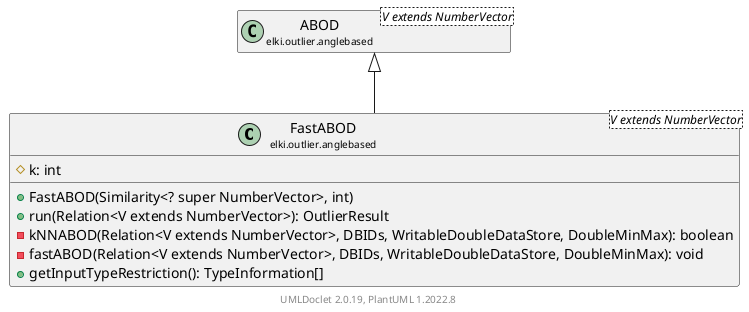 @startuml
    remove .*\.(Instance|Par|Parameterizer|Factory)$
    set namespaceSeparator none
    hide empty fields
    hide empty methods

    class "<size:14>FastABOD\n<size:10>elki.outlier.anglebased" as elki.outlier.anglebased.FastABOD<V extends NumberVector> [[FastABOD.html]] {
        #k: int
        +FastABOD(Similarity<? super NumberVector>, int)
        +run(Relation<V extends NumberVector>): OutlierResult
        -kNNABOD(Relation<V extends NumberVector>, DBIDs, WritableDoubleDataStore, DoubleMinMax): boolean
        -fastABOD(Relation<V extends NumberVector>, DBIDs, WritableDoubleDataStore, DoubleMinMax): void
        +getInputTypeRestriction(): TypeInformation[]
    }

    class "<size:14>ABOD\n<size:10>elki.outlier.anglebased" as elki.outlier.anglebased.ABOD<V extends NumberVector> [[ABOD.html]]
    class "<size:14>FastABOD.Par\n<size:10>elki.outlier.anglebased" as elki.outlier.anglebased.FastABOD.Par<V extends NumberVector> [[FastABOD.Par.html]]

    elki.outlier.anglebased.ABOD <|-- elki.outlier.anglebased.FastABOD
    elki.outlier.anglebased.FastABOD +-- elki.outlier.anglebased.FastABOD.Par

    center footer UMLDoclet 2.0.19, PlantUML 1.2022.8
@enduml
